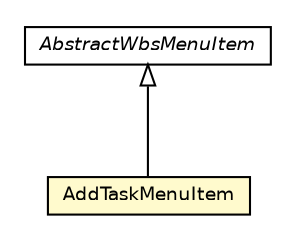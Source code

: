 #!/usr/local/bin/dot
#
# Class diagram 
# Generated by UMLGraph version R5_6 (http://www.umlgraph.org/)
#

digraph G {
	edge [fontname="Helvetica",fontsize=10,labelfontname="Helvetica",labelfontsize=10];
	node [fontname="Helvetica",fontsize=10,shape=plaintext];
	nodesep=0.25;
	ranksep=0.5;
	// net.ljcomputing.sr.fx.menu.item.AddTaskMenuItem
	c868 [label=<<table title="net.ljcomputing.sr.fx.menu.item.AddTaskMenuItem" border="0" cellborder="1" cellspacing="0" cellpadding="2" port="p" bgcolor="lemonChiffon" href="./AddTaskMenuItem.html">
		<tr><td><table border="0" cellspacing="0" cellpadding="1">
<tr><td align="center" balign="center"> AddTaskMenuItem </td></tr>
		</table></td></tr>
		</table>>, URL="./AddTaskMenuItem.html", fontname="Helvetica", fontcolor="black", fontsize=9.0];
	// net.ljcomputing.sr.fx.menu.item.AbstractWbsMenuItem
	c872 [label=<<table title="net.ljcomputing.sr.fx.menu.item.AbstractWbsMenuItem" border="0" cellborder="1" cellspacing="0" cellpadding="2" port="p" href="./AbstractWbsMenuItem.html">
		<tr><td><table border="0" cellspacing="0" cellpadding="1">
<tr><td align="center" balign="center"><font face="Helvetica-Oblique"> AbstractWbsMenuItem </font></td></tr>
		</table></td></tr>
		</table>>, URL="./AbstractWbsMenuItem.html", fontname="Helvetica", fontcolor="black", fontsize=9.0];
	//net.ljcomputing.sr.fx.menu.item.AddTaskMenuItem extends net.ljcomputing.sr.fx.menu.item.AbstractWbsMenuItem
	c872:p -> c868:p [dir=back,arrowtail=empty];
}

